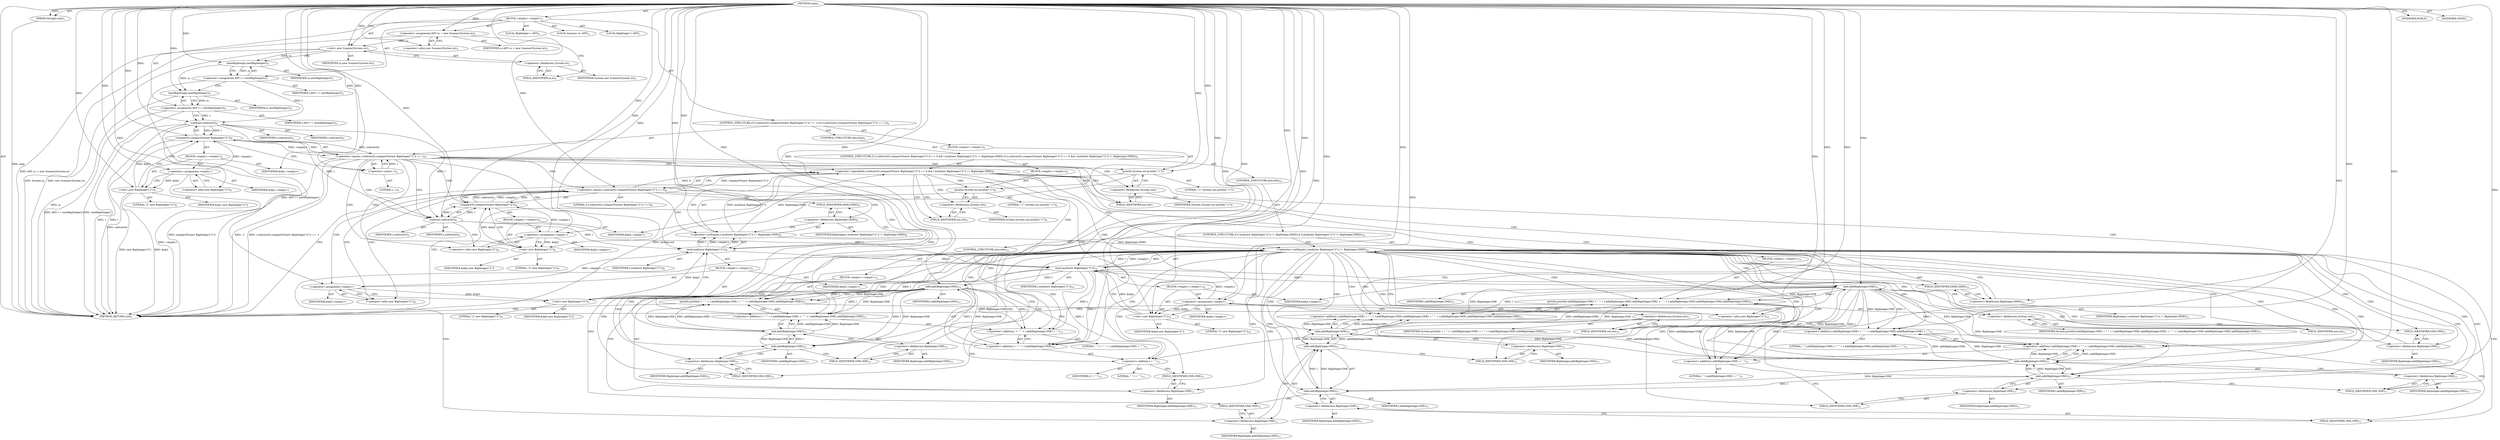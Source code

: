 digraph "main" {  
"19" [label = <(METHOD,main)<SUB>1</SUB>> ]
"20" [label = <(PARAM,String[] args)<SUB>1</SUB>> ]
"21" [label = <(BLOCK,&lt;empty&gt;,&lt;empty&gt;)<SUB>1</SUB>> ]
"4" [label = <(LOCAL,Scanner sc: ANY)<SUB>2</SUB>> ]
"22" [label = <(&lt;operator&gt;.assignment,ANY sc = new Scanner(System.in))<SUB>2</SUB>> ]
"23" [label = <(IDENTIFIER,sc,ANY sc = new Scanner(System.in))<SUB>2</SUB>> ]
"24" [label = <(&lt;operator&gt;.alloc,new Scanner(System.in))<SUB>2</SUB>> ]
"25" [label = <(&lt;init&gt;,new Scanner(System.in))<SUB>2</SUB>> ]
"3" [label = <(IDENTIFIER,sc,new Scanner(System.in))<SUB>2</SUB>> ]
"26" [label = <(&lt;operator&gt;.fieldAccess,System.in)<SUB>2</SUB>> ]
"27" [label = <(IDENTIFIER,System,new Scanner(System.in))<SUB>2</SUB>> ]
"28" [label = <(FIELD_IDENTIFIER,in,in)<SUB>2</SUB>> ]
"29" [label = <(LOCAL,BigInteger l: ANY)<SUB>3</SUB>> ]
"30" [label = <(&lt;operator&gt;.assignment,ANY l = nextBigInteger())<SUB>3</SUB>> ]
"31" [label = <(IDENTIFIER,l,ANY l = nextBigInteger())<SUB>3</SUB>> ]
"32" [label = <(nextBigInteger,nextBigInteger())<SUB>3</SUB>> ]
"33" [label = <(IDENTIFIER,sc,nextBigInteger())<SUB>3</SUB>> ]
"34" [label = <(LOCAL,BigInteger r: ANY)<SUB>4</SUB>> ]
"35" [label = <(&lt;operator&gt;.assignment,ANY r = nextBigInteger())<SUB>4</SUB>> ]
"36" [label = <(IDENTIFIER,r,ANY r = nextBigInteger())<SUB>4</SUB>> ]
"37" [label = <(nextBigInteger,nextBigInteger())<SUB>4</SUB>> ]
"38" [label = <(IDENTIFIER,sc,nextBigInteger())<SUB>4</SUB>> ]
"39" [label = <(CONTROL_STRUCTURE,if (r.subtract(l).compareTo(new BigInteger(&quot;2&quot;)) == -1),if (r.subtract(l).compareTo(new BigInteger(&quot;2&quot;)) == -1))<SUB>6</SUB>> ]
"40" [label = <(&lt;operator&gt;.equals,r.subtract(l).compareTo(new BigInteger(&quot;2&quot;)) == -1)<SUB>6</SUB>> ]
"41" [label = <(compareTo,compareTo(new BigInteger(&quot;2&quot;)))<SUB>6</SUB>> ]
"42" [label = <(subtract,subtract(l))<SUB>6</SUB>> ]
"43" [label = <(IDENTIFIER,r,subtract(l))<SUB>6</SUB>> ]
"44" [label = <(IDENTIFIER,l,subtract(l))<SUB>6</SUB>> ]
"45" [label = <(BLOCK,&lt;empty&gt;,&lt;empty&gt;)<SUB>6</SUB>> ]
"46" [label = <(&lt;operator&gt;.assignment,&lt;empty&gt;)> ]
"47" [label = <(IDENTIFIER,$obj1,&lt;empty&gt;)> ]
"48" [label = <(&lt;operator&gt;.alloc,new BigInteger(&quot;2&quot;))<SUB>6</SUB>> ]
"49" [label = <(&lt;init&gt;,new BigInteger(&quot;2&quot;))<SUB>6</SUB>> ]
"50" [label = <(IDENTIFIER,$obj1,new BigInteger(&quot;2&quot;))> ]
"51" [label = <(LITERAL,&quot;2&quot;,new BigInteger(&quot;2&quot;))<SUB>6</SUB>> ]
"52" [label = <(IDENTIFIER,$obj1,&lt;empty&gt;)> ]
"53" [label = <(&lt;operator&gt;.minus,-1)<SUB>6</SUB>> ]
"54" [label = <(LITERAL,1,-1)<SUB>6</SUB>> ]
"55" [label = <(BLOCK,&lt;empty&gt;,&lt;empty&gt;)<SUB>6</SUB>> ]
"56" [label = <(println,System.out.println(&quot;-1&quot;))<SUB>7</SUB>> ]
"57" [label = <(&lt;operator&gt;.fieldAccess,System.out)<SUB>7</SUB>> ]
"58" [label = <(IDENTIFIER,System,System.out.println(&quot;-1&quot;))<SUB>7</SUB>> ]
"59" [label = <(FIELD_IDENTIFIER,out,out)<SUB>7</SUB>> ]
"60" [label = <(LITERAL,&quot;-1&quot;,System.out.println(&quot;-1&quot;))<SUB>7</SUB>> ]
"61" [label = <(CONTROL_STRUCTURE,else,else)<SUB>8</SUB>> ]
"62" [label = <(CONTROL_STRUCTURE,if (r.subtract(l).compareTo(new BigInteger(&quot;2&quot;)) == 0 &amp;&amp; l.mod(new BigInteger(&quot;2&quot;)) != BigInteger.ZERO),if (r.subtract(l).compareTo(new BigInteger(&quot;2&quot;)) == 0 &amp;&amp; l.mod(new BigInteger(&quot;2&quot;)) != BigInteger.ZERO))<SUB>8</SUB>> ]
"63" [label = <(&lt;operator&gt;.logicalAnd,r.subtract(l).compareTo(new BigInteger(&quot;2&quot;)) == 0 &amp;&amp; l.mod(new BigInteger(&quot;2&quot;)) != BigInteger.ZERO)<SUB>8</SUB>> ]
"64" [label = <(&lt;operator&gt;.equals,r.subtract(l).compareTo(new BigInteger(&quot;2&quot;)) == 0)<SUB>8</SUB>> ]
"65" [label = <(compareTo,compareTo(new BigInteger(&quot;2&quot;)))<SUB>8</SUB>> ]
"66" [label = <(subtract,subtract(l))<SUB>8</SUB>> ]
"67" [label = <(IDENTIFIER,r,subtract(l))<SUB>8</SUB>> ]
"68" [label = <(IDENTIFIER,l,subtract(l))<SUB>8</SUB>> ]
"69" [label = <(BLOCK,&lt;empty&gt;,&lt;empty&gt;)<SUB>8</SUB>> ]
"70" [label = <(&lt;operator&gt;.assignment,&lt;empty&gt;)> ]
"71" [label = <(IDENTIFIER,$obj2,&lt;empty&gt;)> ]
"72" [label = <(&lt;operator&gt;.alloc,new BigInteger(&quot;2&quot;))<SUB>8</SUB>> ]
"73" [label = <(&lt;init&gt;,new BigInteger(&quot;2&quot;))<SUB>8</SUB>> ]
"74" [label = <(IDENTIFIER,$obj2,new BigInteger(&quot;2&quot;))> ]
"75" [label = <(LITERAL,&quot;2&quot;,new BigInteger(&quot;2&quot;))<SUB>8</SUB>> ]
"76" [label = <(IDENTIFIER,$obj2,&lt;empty&gt;)> ]
"77" [label = <(LITERAL,0,r.subtract(l).compareTo(new BigInteger(&quot;2&quot;)) == 0)<SUB>8</SUB>> ]
"78" [label = <(&lt;operator&gt;.notEquals,l.mod(new BigInteger(&quot;2&quot;)) != BigInteger.ZERO)<SUB>8</SUB>> ]
"79" [label = <(mod,mod(new BigInteger(&quot;2&quot;)))<SUB>8</SUB>> ]
"80" [label = <(IDENTIFIER,l,mod(new BigInteger(&quot;2&quot;)))<SUB>8</SUB>> ]
"81" [label = <(BLOCK,&lt;empty&gt;,&lt;empty&gt;)<SUB>8</SUB>> ]
"82" [label = <(&lt;operator&gt;.assignment,&lt;empty&gt;)> ]
"83" [label = <(IDENTIFIER,$obj3,&lt;empty&gt;)> ]
"84" [label = <(&lt;operator&gt;.alloc,new BigInteger(&quot;2&quot;))<SUB>8</SUB>> ]
"85" [label = <(&lt;init&gt;,new BigInteger(&quot;2&quot;))<SUB>8</SUB>> ]
"86" [label = <(IDENTIFIER,$obj3,new BigInteger(&quot;2&quot;))> ]
"87" [label = <(LITERAL,&quot;2&quot;,new BigInteger(&quot;2&quot;))<SUB>8</SUB>> ]
"88" [label = <(IDENTIFIER,$obj3,&lt;empty&gt;)> ]
"89" [label = <(&lt;operator&gt;.fieldAccess,BigInteger.ZERO)<SUB>8</SUB>> ]
"90" [label = <(IDENTIFIER,BigInteger,l.mod(new BigInteger(&quot;2&quot;)) != BigInteger.ZERO)<SUB>8</SUB>> ]
"91" [label = <(FIELD_IDENTIFIER,ZERO,ZERO)<SUB>8</SUB>> ]
"92" [label = <(BLOCK,&lt;empty&gt;,&lt;empty&gt;)<SUB>8</SUB>> ]
"93" [label = <(println,System.out.println(&quot;-1&quot;))<SUB>9</SUB>> ]
"94" [label = <(&lt;operator&gt;.fieldAccess,System.out)<SUB>9</SUB>> ]
"95" [label = <(IDENTIFIER,System,System.out.println(&quot;-1&quot;))<SUB>9</SUB>> ]
"96" [label = <(FIELD_IDENTIFIER,out,out)<SUB>9</SUB>> ]
"97" [label = <(LITERAL,&quot;-1&quot;,System.out.println(&quot;-1&quot;))<SUB>9</SUB>> ]
"98" [label = <(CONTROL_STRUCTURE,else,else)<SUB>10</SUB>> ]
"99" [label = <(CONTROL_STRUCTURE,if (l.mod(new BigInteger(&quot;2&quot;)) != BigInteger.ZERO),if (l.mod(new BigInteger(&quot;2&quot;)) != BigInteger.ZERO))<SUB>10</SUB>> ]
"100" [label = <(&lt;operator&gt;.notEquals,l.mod(new BigInteger(&quot;2&quot;)) != BigInteger.ZERO)<SUB>10</SUB>> ]
"101" [label = <(mod,mod(new BigInteger(&quot;2&quot;)))<SUB>10</SUB>> ]
"102" [label = <(IDENTIFIER,l,mod(new BigInteger(&quot;2&quot;)))<SUB>10</SUB>> ]
"103" [label = <(BLOCK,&lt;empty&gt;,&lt;empty&gt;)<SUB>10</SUB>> ]
"104" [label = <(&lt;operator&gt;.assignment,&lt;empty&gt;)> ]
"105" [label = <(IDENTIFIER,$obj4,&lt;empty&gt;)> ]
"106" [label = <(&lt;operator&gt;.alloc,new BigInteger(&quot;2&quot;))<SUB>10</SUB>> ]
"107" [label = <(&lt;init&gt;,new BigInteger(&quot;2&quot;))<SUB>10</SUB>> ]
"108" [label = <(IDENTIFIER,$obj4,new BigInteger(&quot;2&quot;))> ]
"109" [label = <(LITERAL,&quot;2&quot;,new BigInteger(&quot;2&quot;))<SUB>10</SUB>> ]
"110" [label = <(IDENTIFIER,$obj4,&lt;empty&gt;)> ]
"111" [label = <(&lt;operator&gt;.fieldAccess,BigInteger.ZERO)<SUB>10</SUB>> ]
"112" [label = <(IDENTIFIER,BigInteger,l.mod(new BigInteger(&quot;2&quot;)) != BigInteger.ZERO)<SUB>10</SUB>> ]
"113" [label = <(FIELD_IDENTIFIER,ZERO,ZERO)<SUB>10</SUB>> ]
"114" [label = <(BLOCK,&lt;empty&gt;,&lt;empty&gt;)<SUB>10</SUB>> ]
"115" [label = <(println,println(l.add(BigInteger.ONE) + &quot; &quot; + l.add(BigInteger.ONE).add(BigInteger.ONE) + &quot; &quot; + l.add(BigInteger.ONE).add(BigInteger.ONE).add(BigInteger.ONE)))<SUB>11</SUB>> ]
"116" [label = <(&lt;operator&gt;.fieldAccess,System.out)<SUB>11</SUB>> ]
"117" [label = <(IDENTIFIER,System,println(l.add(BigInteger.ONE) + &quot; &quot; + l.add(BigInteger.ONE).add(BigInteger.ONE) + &quot; &quot; + l.add(BigInteger.ONE).add(BigInteger.ONE).add(BigInteger.ONE)))<SUB>11</SUB>> ]
"118" [label = <(FIELD_IDENTIFIER,out,out)<SUB>11</SUB>> ]
"119" [label = <(&lt;operator&gt;.addition,l.add(BigInteger.ONE) + &quot; &quot; + l.add(BigInteger.ONE).add(BigInteger.ONE) + &quot; &quot; + l.add(BigInteger.ONE).add(BigInteger.ONE).add(BigInteger.ONE))<SUB>11</SUB>> ]
"120" [label = <(&lt;operator&gt;.addition,l.add(BigInteger.ONE) + &quot; &quot; + l.add(BigInteger.ONE).add(BigInteger.ONE) + &quot; &quot;)<SUB>11</SUB>> ]
"121" [label = <(&lt;operator&gt;.addition,l.add(BigInteger.ONE) + &quot; &quot; + l.add(BigInteger.ONE).add(BigInteger.ONE))<SUB>11</SUB>> ]
"122" [label = <(&lt;operator&gt;.addition,l.add(BigInteger.ONE) + &quot; &quot;)<SUB>11</SUB>> ]
"123" [label = <(add,add(BigInteger.ONE))<SUB>11</SUB>> ]
"124" [label = <(IDENTIFIER,l,add(BigInteger.ONE))<SUB>11</SUB>> ]
"125" [label = <(&lt;operator&gt;.fieldAccess,BigInteger.ONE)<SUB>11</SUB>> ]
"126" [label = <(IDENTIFIER,BigInteger,add(BigInteger.ONE))<SUB>11</SUB>> ]
"127" [label = <(FIELD_IDENTIFIER,ONE,ONE)<SUB>11</SUB>> ]
"128" [label = <(LITERAL,&quot; &quot;,l.add(BigInteger.ONE) + &quot; &quot;)<SUB>11</SUB>> ]
"129" [label = <(add,add(BigInteger.ONE))<SUB>11</SUB>> ]
"130" [label = <(add,add(BigInteger.ONE))<SUB>11</SUB>> ]
"131" [label = <(IDENTIFIER,l,add(BigInteger.ONE))<SUB>11</SUB>> ]
"132" [label = <(&lt;operator&gt;.fieldAccess,BigInteger.ONE)<SUB>11</SUB>> ]
"133" [label = <(IDENTIFIER,BigInteger,add(BigInteger.ONE))<SUB>11</SUB>> ]
"134" [label = <(FIELD_IDENTIFIER,ONE,ONE)<SUB>11</SUB>> ]
"135" [label = <(&lt;operator&gt;.fieldAccess,BigInteger.ONE)<SUB>11</SUB>> ]
"136" [label = <(IDENTIFIER,BigInteger,add(BigInteger.ONE))<SUB>11</SUB>> ]
"137" [label = <(FIELD_IDENTIFIER,ONE,ONE)<SUB>11</SUB>> ]
"138" [label = <(LITERAL,&quot; &quot;,l.add(BigInteger.ONE) + &quot; &quot; + l.add(BigInteger.ONE).add(BigInteger.ONE) + &quot; &quot;)<SUB>11</SUB>> ]
"139" [label = <(add,add(BigInteger.ONE))<SUB>11</SUB>> ]
"140" [label = <(add,add(BigInteger.ONE))<SUB>11</SUB>> ]
"141" [label = <(add,add(BigInteger.ONE))<SUB>11</SUB>> ]
"142" [label = <(IDENTIFIER,l,add(BigInteger.ONE))<SUB>11</SUB>> ]
"143" [label = <(&lt;operator&gt;.fieldAccess,BigInteger.ONE)<SUB>11</SUB>> ]
"144" [label = <(IDENTIFIER,BigInteger,add(BigInteger.ONE))<SUB>11</SUB>> ]
"145" [label = <(FIELD_IDENTIFIER,ONE,ONE)<SUB>11</SUB>> ]
"146" [label = <(&lt;operator&gt;.fieldAccess,BigInteger.ONE)<SUB>11</SUB>> ]
"147" [label = <(IDENTIFIER,BigInteger,add(BigInteger.ONE))<SUB>11</SUB>> ]
"148" [label = <(FIELD_IDENTIFIER,ONE,ONE)<SUB>11</SUB>> ]
"149" [label = <(&lt;operator&gt;.fieldAccess,BigInteger.ONE)<SUB>11</SUB>> ]
"150" [label = <(IDENTIFIER,BigInteger,add(BigInteger.ONE))<SUB>11</SUB>> ]
"151" [label = <(FIELD_IDENTIFIER,ONE,ONE)<SUB>11</SUB>> ]
"152" [label = <(CONTROL_STRUCTURE,else,else)<SUB>12</SUB>> ]
"153" [label = <(BLOCK,&lt;empty&gt;,&lt;empty&gt;)<SUB>12</SUB>> ]
"154" [label = <(println,println(l + &quot; &quot; + l.add(BigInteger.ONE) + &quot; &quot; + l.add(BigInteger.ONE).add(BigInteger.ONE)))<SUB>13</SUB>> ]
"155" [label = <(&lt;operator&gt;.fieldAccess,System.out)<SUB>13</SUB>> ]
"156" [label = <(IDENTIFIER,System,println(l + &quot; &quot; + l.add(BigInteger.ONE) + &quot; &quot; + l.add(BigInteger.ONE).add(BigInteger.ONE)))<SUB>13</SUB>> ]
"157" [label = <(FIELD_IDENTIFIER,out,out)<SUB>13</SUB>> ]
"158" [label = <(&lt;operator&gt;.addition,l + &quot; &quot; + l.add(BigInteger.ONE) + &quot; &quot; + l.add(BigInteger.ONE).add(BigInteger.ONE))<SUB>13</SUB>> ]
"159" [label = <(&lt;operator&gt;.addition,l + &quot; &quot; + l.add(BigInteger.ONE) + &quot; &quot;)<SUB>13</SUB>> ]
"160" [label = <(&lt;operator&gt;.addition,l + &quot; &quot; + l.add(BigInteger.ONE))<SUB>13</SUB>> ]
"161" [label = <(&lt;operator&gt;.addition,l + &quot; &quot;)<SUB>13</SUB>> ]
"162" [label = <(IDENTIFIER,l,l + &quot; &quot;)<SUB>13</SUB>> ]
"163" [label = <(LITERAL,&quot; &quot;,l + &quot; &quot;)<SUB>13</SUB>> ]
"164" [label = <(add,add(BigInteger.ONE))<SUB>13</SUB>> ]
"165" [label = <(IDENTIFIER,l,add(BigInteger.ONE))<SUB>13</SUB>> ]
"166" [label = <(&lt;operator&gt;.fieldAccess,BigInteger.ONE)<SUB>13</SUB>> ]
"167" [label = <(IDENTIFIER,BigInteger,add(BigInteger.ONE))<SUB>13</SUB>> ]
"168" [label = <(FIELD_IDENTIFIER,ONE,ONE)<SUB>13</SUB>> ]
"169" [label = <(LITERAL,&quot; &quot;,l + &quot; &quot; + l.add(BigInteger.ONE) + &quot; &quot;)<SUB>13</SUB>> ]
"170" [label = <(add,add(BigInteger.ONE))<SUB>13</SUB>> ]
"171" [label = <(add,add(BigInteger.ONE))<SUB>13</SUB>> ]
"172" [label = <(IDENTIFIER,l,add(BigInteger.ONE))<SUB>13</SUB>> ]
"173" [label = <(&lt;operator&gt;.fieldAccess,BigInteger.ONE)<SUB>13</SUB>> ]
"174" [label = <(IDENTIFIER,BigInteger,add(BigInteger.ONE))<SUB>13</SUB>> ]
"175" [label = <(FIELD_IDENTIFIER,ONE,ONE)<SUB>13</SUB>> ]
"176" [label = <(&lt;operator&gt;.fieldAccess,BigInteger.ONE)<SUB>13</SUB>> ]
"177" [label = <(IDENTIFIER,BigInteger,add(BigInteger.ONE))<SUB>13</SUB>> ]
"178" [label = <(FIELD_IDENTIFIER,ONE,ONE)<SUB>13</SUB>> ]
"179" [label = <(MODIFIER,PUBLIC)> ]
"180" [label = <(MODIFIER,STATIC)> ]
"181" [label = <(METHOD_RETURN,void)<SUB>1</SUB>> ]
  "19" -> "20"  [ label = "AST: "] 
  "19" -> "21"  [ label = "AST: "] 
  "19" -> "179"  [ label = "AST: "] 
  "19" -> "180"  [ label = "AST: "] 
  "19" -> "181"  [ label = "AST: "] 
  "21" -> "4"  [ label = "AST: "] 
  "21" -> "22"  [ label = "AST: "] 
  "21" -> "25"  [ label = "AST: "] 
  "21" -> "29"  [ label = "AST: "] 
  "21" -> "30"  [ label = "AST: "] 
  "21" -> "34"  [ label = "AST: "] 
  "21" -> "35"  [ label = "AST: "] 
  "21" -> "39"  [ label = "AST: "] 
  "22" -> "23"  [ label = "AST: "] 
  "22" -> "24"  [ label = "AST: "] 
  "25" -> "3"  [ label = "AST: "] 
  "25" -> "26"  [ label = "AST: "] 
  "26" -> "27"  [ label = "AST: "] 
  "26" -> "28"  [ label = "AST: "] 
  "30" -> "31"  [ label = "AST: "] 
  "30" -> "32"  [ label = "AST: "] 
  "32" -> "33"  [ label = "AST: "] 
  "35" -> "36"  [ label = "AST: "] 
  "35" -> "37"  [ label = "AST: "] 
  "37" -> "38"  [ label = "AST: "] 
  "39" -> "40"  [ label = "AST: "] 
  "39" -> "55"  [ label = "AST: "] 
  "39" -> "61"  [ label = "AST: "] 
  "40" -> "41"  [ label = "AST: "] 
  "40" -> "53"  [ label = "AST: "] 
  "41" -> "42"  [ label = "AST: "] 
  "41" -> "45"  [ label = "AST: "] 
  "42" -> "43"  [ label = "AST: "] 
  "42" -> "44"  [ label = "AST: "] 
  "45" -> "46"  [ label = "AST: "] 
  "45" -> "49"  [ label = "AST: "] 
  "45" -> "52"  [ label = "AST: "] 
  "46" -> "47"  [ label = "AST: "] 
  "46" -> "48"  [ label = "AST: "] 
  "49" -> "50"  [ label = "AST: "] 
  "49" -> "51"  [ label = "AST: "] 
  "53" -> "54"  [ label = "AST: "] 
  "55" -> "56"  [ label = "AST: "] 
  "56" -> "57"  [ label = "AST: "] 
  "56" -> "60"  [ label = "AST: "] 
  "57" -> "58"  [ label = "AST: "] 
  "57" -> "59"  [ label = "AST: "] 
  "61" -> "62"  [ label = "AST: "] 
  "62" -> "63"  [ label = "AST: "] 
  "62" -> "92"  [ label = "AST: "] 
  "62" -> "98"  [ label = "AST: "] 
  "63" -> "64"  [ label = "AST: "] 
  "63" -> "78"  [ label = "AST: "] 
  "64" -> "65"  [ label = "AST: "] 
  "64" -> "77"  [ label = "AST: "] 
  "65" -> "66"  [ label = "AST: "] 
  "65" -> "69"  [ label = "AST: "] 
  "66" -> "67"  [ label = "AST: "] 
  "66" -> "68"  [ label = "AST: "] 
  "69" -> "70"  [ label = "AST: "] 
  "69" -> "73"  [ label = "AST: "] 
  "69" -> "76"  [ label = "AST: "] 
  "70" -> "71"  [ label = "AST: "] 
  "70" -> "72"  [ label = "AST: "] 
  "73" -> "74"  [ label = "AST: "] 
  "73" -> "75"  [ label = "AST: "] 
  "78" -> "79"  [ label = "AST: "] 
  "78" -> "89"  [ label = "AST: "] 
  "79" -> "80"  [ label = "AST: "] 
  "79" -> "81"  [ label = "AST: "] 
  "81" -> "82"  [ label = "AST: "] 
  "81" -> "85"  [ label = "AST: "] 
  "81" -> "88"  [ label = "AST: "] 
  "82" -> "83"  [ label = "AST: "] 
  "82" -> "84"  [ label = "AST: "] 
  "85" -> "86"  [ label = "AST: "] 
  "85" -> "87"  [ label = "AST: "] 
  "89" -> "90"  [ label = "AST: "] 
  "89" -> "91"  [ label = "AST: "] 
  "92" -> "93"  [ label = "AST: "] 
  "93" -> "94"  [ label = "AST: "] 
  "93" -> "97"  [ label = "AST: "] 
  "94" -> "95"  [ label = "AST: "] 
  "94" -> "96"  [ label = "AST: "] 
  "98" -> "99"  [ label = "AST: "] 
  "99" -> "100"  [ label = "AST: "] 
  "99" -> "114"  [ label = "AST: "] 
  "99" -> "152"  [ label = "AST: "] 
  "100" -> "101"  [ label = "AST: "] 
  "100" -> "111"  [ label = "AST: "] 
  "101" -> "102"  [ label = "AST: "] 
  "101" -> "103"  [ label = "AST: "] 
  "103" -> "104"  [ label = "AST: "] 
  "103" -> "107"  [ label = "AST: "] 
  "103" -> "110"  [ label = "AST: "] 
  "104" -> "105"  [ label = "AST: "] 
  "104" -> "106"  [ label = "AST: "] 
  "107" -> "108"  [ label = "AST: "] 
  "107" -> "109"  [ label = "AST: "] 
  "111" -> "112"  [ label = "AST: "] 
  "111" -> "113"  [ label = "AST: "] 
  "114" -> "115"  [ label = "AST: "] 
  "115" -> "116"  [ label = "AST: "] 
  "115" -> "119"  [ label = "AST: "] 
  "116" -> "117"  [ label = "AST: "] 
  "116" -> "118"  [ label = "AST: "] 
  "119" -> "120"  [ label = "AST: "] 
  "119" -> "139"  [ label = "AST: "] 
  "120" -> "121"  [ label = "AST: "] 
  "120" -> "138"  [ label = "AST: "] 
  "121" -> "122"  [ label = "AST: "] 
  "121" -> "129"  [ label = "AST: "] 
  "122" -> "123"  [ label = "AST: "] 
  "122" -> "128"  [ label = "AST: "] 
  "123" -> "124"  [ label = "AST: "] 
  "123" -> "125"  [ label = "AST: "] 
  "125" -> "126"  [ label = "AST: "] 
  "125" -> "127"  [ label = "AST: "] 
  "129" -> "130"  [ label = "AST: "] 
  "129" -> "135"  [ label = "AST: "] 
  "130" -> "131"  [ label = "AST: "] 
  "130" -> "132"  [ label = "AST: "] 
  "132" -> "133"  [ label = "AST: "] 
  "132" -> "134"  [ label = "AST: "] 
  "135" -> "136"  [ label = "AST: "] 
  "135" -> "137"  [ label = "AST: "] 
  "139" -> "140"  [ label = "AST: "] 
  "139" -> "149"  [ label = "AST: "] 
  "140" -> "141"  [ label = "AST: "] 
  "140" -> "146"  [ label = "AST: "] 
  "141" -> "142"  [ label = "AST: "] 
  "141" -> "143"  [ label = "AST: "] 
  "143" -> "144"  [ label = "AST: "] 
  "143" -> "145"  [ label = "AST: "] 
  "146" -> "147"  [ label = "AST: "] 
  "146" -> "148"  [ label = "AST: "] 
  "149" -> "150"  [ label = "AST: "] 
  "149" -> "151"  [ label = "AST: "] 
  "152" -> "153"  [ label = "AST: "] 
  "153" -> "154"  [ label = "AST: "] 
  "154" -> "155"  [ label = "AST: "] 
  "154" -> "158"  [ label = "AST: "] 
  "155" -> "156"  [ label = "AST: "] 
  "155" -> "157"  [ label = "AST: "] 
  "158" -> "159"  [ label = "AST: "] 
  "158" -> "170"  [ label = "AST: "] 
  "159" -> "160"  [ label = "AST: "] 
  "159" -> "169"  [ label = "AST: "] 
  "160" -> "161"  [ label = "AST: "] 
  "160" -> "164"  [ label = "AST: "] 
  "161" -> "162"  [ label = "AST: "] 
  "161" -> "163"  [ label = "AST: "] 
  "164" -> "165"  [ label = "AST: "] 
  "164" -> "166"  [ label = "AST: "] 
  "166" -> "167"  [ label = "AST: "] 
  "166" -> "168"  [ label = "AST: "] 
  "170" -> "171"  [ label = "AST: "] 
  "170" -> "176"  [ label = "AST: "] 
  "171" -> "172"  [ label = "AST: "] 
  "171" -> "173"  [ label = "AST: "] 
  "173" -> "174"  [ label = "AST: "] 
  "173" -> "175"  [ label = "AST: "] 
  "176" -> "177"  [ label = "AST: "] 
  "176" -> "178"  [ label = "AST: "] 
  "22" -> "28"  [ label = "CFG: "] 
  "25" -> "32"  [ label = "CFG: "] 
  "30" -> "37"  [ label = "CFG: "] 
  "35" -> "42"  [ label = "CFG: "] 
  "24" -> "22"  [ label = "CFG: "] 
  "26" -> "25"  [ label = "CFG: "] 
  "32" -> "30"  [ label = "CFG: "] 
  "37" -> "35"  [ label = "CFG: "] 
  "40" -> "59"  [ label = "CFG: "] 
  "40" -> "66"  [ label = "CFG: "] 
  "28" -> "26"  [ label = "CFG: "] 
  "41" -> "53"  [ label = "CFG: "] 
  "53" -> "40"  [ label = "CFG: "] 
  "56" -> "181"  [ label = "CFG: "] 
  "42" -> "48"  [ label = "CFG: "] 
  "57" -> "56"  [ label = "CFG: "] 
  "63" -> "96"  [ label = "CFG: "] 
  "63" -> "106"  [ label = "CFG: "] 
  "46" -> "49"  [ label = "CFG: "] 
  "49" -> "41"  [ label = "CFG: "] 
  "59" -> "57"  [ label = "CFG: "] 
  "64" -> "63"  [ label = "CFG: "] 
  "64" -> "84"  [ label = "CFG: "] 
  "78" -> "63"  [ label = "CFG: "] 
  "93" -> "181"  [ label = "CFG: "] 
  "48" -> "46"  [ label = "CFG: "] 
  "65" -> "64"  [ label = "CFG: "] 
  "79" -> "91"  [ label = "CFG: "] 
  "89" -> "78"  [ label = "CFG: "] 
  "94" -> "93"  [ label = "CFG: "] 
  "100" -> "118"  [ label = "CFG: "] 
  "100" -> "157"  [ label = "CFG: "] 
  "66" -> "72"  [ label = "CFG: "] 
  "91" -> "89"  [ label = "CFG: "] 
  "96" -> "94"  [ label = "CFG: "] 
  "101" -> "113"  [ label = "CFG: "] 
  "111" -> "100"  [ label = "CFG: "] 
  "115" -> "181"  [ label = "CFG: "] 
  "70" -> "73"  [ label = "CFG: "] 
  "73" -> "65"  [ label = "CFG: "] 
  "82" -> "85"  [ label = "CFG: "] 
  "85" -> "79"  [ label = "CFG: "] 
  "113" -> "111"  [ label = "CFG: "] 
  "116" -> "127"  [ label = "CFG: "] 
  "119" -> "115"  [ label = "CFG: "] 
  "154" -> "181"  [ label = "CFG: "] 
  "72" -> "70"  [ label = "CFG: "] 
  "84" -> "82"  [ label = "CFG: "] 
  "104" -> "107"  [ label = "CFG: "] 
  "107" -> "101"  [ label = "CFG: "] 
  "118" -> "116"  [ label = "CFG: "] 
  "120" -> "145"  [ label = "CFG: "] 
  "139" -> "119"  [ label = "CFG: "] 
  "155" -> "161"  [ label = "CFG: "] 
  "158" -> "154"  [ label = "CFG: "] 
  "106" -> "104"  [ label = "CFG: "] 
  "121" -> "120"  [ label = "CFG: "] 
  "140" -> "151"  [ label = "CFG: "] 
  "149" -> "139"  [ label = "CFG: "] 
  "157" -> "155"  [ label = "CFG: "] 
  "159" -> "175"  [ label = "CFG: "] 
  "170" -> "158"  [ label = "CFG: "] 
  "122" -> "134"  [ label = "CFG: "] 
  "129" -> "121"  [ label = "CFG: "] 
  "141" -> "148"  [ label = "CFG: "] 
  "146" -> "140"  [ label = "CFG: "] 
  "151" -> "149"  [ label = "CFG: "] 
  "160" -> "159"  [ label = "CFG: "] 
  "171" -> "178"  [ label = "CFG: "] 
  "176" -> "170"  [ label = "CFG: "] 
  "123" -> "122"  [ label = "CFG: "] 
  "130" -> "137"  [ label = "CFG: "] 
  "135" -> "129"  [ label = "CFG: "] 
  "143" -> "141"  [ label = "CFG: "] 
  "148" -> "146"  [ label = "CFG: "] 
  "161" -> "168"  [ label = "CFG: "] 
  "164" -> "160"  [ label = "CFG: "] 
  "173" -> "171"  [ label = "CFG: "] 
  "178" -> "176"  [ label = "CFG: "] 
  "125" -> "123"  [ label = "CFG: "] 
  "132" -> "130"  [ label = "CFG: "] 
  "137" -> "135"  [ label = "CFG: "] 
  "145" -> "143"  [ label = "CFG: "] 
  "166" -> "164"  [ label = "CFG: "] 
  "175" -> "173"  [ label = "CFG: "] 
  "127" -> "125"  [ label = "CFG: "] 
  "134" -> "132"  [ label = "CFG: "] 
  "168" -> "166"  [ label = "CFG: "] 
  "19" -> "24"  [ label = "CFG: "] 
  "20" -> "181"  [ label = "DDG: args"] 
  "22" -> "181"  [ label = "DDG: ANY sc = new Scanner(System.in)"] 
  "25" -> "181"  [ label = "DDG: System.in"] 
  "25" -> "181"  [ label = "DDG: new Scanner(System.in)"] 
  "30" -> "181"  [ label = "DDG: ANY l = nextBigInteger()"] 
  "37" -> "181"  [ label = "DDG: sc"] 
  "35" -> "181"  [ label = "DDG: nextBigInteger()"] 
  "35" -> "181"  [ label = "DDG: ANY r = nextBigInteger()"] 
  "42" -> "181"  [ label = "DDG: r"] 
  "42" -> "181"  [ label = "DDG: l"] 
  "41" -> "181"  [ label = "DDG: subtract(l)"] 
  "46" -> "181"  [ label = "DDG: &lt;empty&gt;"] 
  "49" -> "181"  [ label = "DDG: $obj1"] 
  "49" -> "181"  [ label = "DDG: new BigInteger(&quot;2&quot;)"] 
  "40" -> "181"  [ label = "DDG: compareTo(new BigInteger(&quot;2&quot;))"] 
  "40" -> "181"  [ label = "DDG: -1"] 
  "40" -> "181"  [ label = "DDG: r.subtract(l).compareTo(new BigInteger(&quot;2&quot;)) == -1"] 
  "56" -> "181"  [ label = "DDG: System.out"] 
  "19" -> "20"  [ label = "DDG: "] 
  "19" -> "22"  [ label = "DDG: "] 
  "32" -> "30"  [ label = "DDG: sc"] 
  "37" -> "35"  [ label = "DDG: sc"] 
  "22" -> "25"  [ label = "DDG: sc"] 
  "19" -> "25"  [ label = "DDG: "] 
  "25" -> "32"  [ label = "DDG: sc"] 
  "19" -> "32"  [ label = "DDG: "] 
  "32" -> "37"  [ label = "DDG: sc"] 
  "19" -> "37"  [ label = "DDG: "] 
  "41" -> "40"  [ label = "DDG: subtract(l)"] 
  "41" -> "40"  [ label = "DDG: &lt;empty&gt;"] 
  "41" -> "40"  [ label = "DDG: "] 
  "53" -> "40"  [ label = "DDG: 1"] 
  "42" -> "41"  [ label = "DDG: r"] 
  "42" -> "41"  [ label = "DDG: l"] 
  "46" -> "41"  [ label = "DDG: &lt;empty&gt;"] 
  "49" -> "41"  [ label = "DDG: $obj1"] 
  "19" -> "41"  [ label = "DDG: "] 
  "19" -> "53"  [ label = "DDG: "] 
  "19" -> "56"  [ label = "DDG: "] 
  "35" -> "42"  [ label = "DDG: r"] 
  "19" -> "42"  [ label = "DDG: "] 
  "30" -> "42"  [ label = "DDG: l"] 
  "19" -> "46"  [ label = "DDG: "] 
  "19" -> "52"  [ label = "DDG: "] 
  "64" -> "63"  [ label = "DDG: compareTo(new BigInteger(&quot;2&quot;))"] 
  "64" -> "63"  [ label = "DDG: 0"] 
  "78" -> "63"  [ label = "DDG: mod(new BigInteger(&quot;2&quot;))"] 
  "78" -> "63"  [ label = "DDG: BigInteger.ZERO"] 
  "46" -> "49"  [ label = "DDG: $obj1"] 
  "19" -> "49"  [ label = "DDG: "] 
  "65" -> "64"  [ label = "DDG: subtract(l)"] 
  "65" -> "64"  [ label = "DDG: &lt;empty&gt;"] 
  "65" -> "64"  [ label = "DDG: "] 
  "19" -> "64"  [ label = "DDG: "] 
  "79" -> "78"  [ label = "DDG: l"] 
  "79" -> "78"  [ label = "DDG: &lt;empty&gt;"] 
  "79" -> "78"  [ label = "DDG: "] 
  "19" -> "93"  [ label = "DDG: "] 
  "66" -> "65"  [ label = "DDG: r"] 
  "66" -> "65"  [ label = "DDG: l"] 
  "70" -> "65"  [ label = "DDG: &lt;empty&gt;"] 
  "73" -> "65"  [ label = "DDG: $obj2"] 
  "19" -> "65"  [ label = "DDG: "] 
  "66" -> "79"  [ label = "DDG: l"] 
  "19" -> "79"  [ label = "DDG: "] 
  "82" -> "79"  [ label = "DDG: &lt;empty&gt;"] 
  "85" -> "79"  [ label = "DDG: $obj3"] 
  "101" -> "100"  [ label = "DDG: l"] 
  "101" -> "100"  [ label = "DDG: &lt;empty&gt;"] 
  "101" -> "100"  [ label = "DDG: "] 
  "78" -> "100"  [ label = "DDG: BigInteger.ZERO"] 
  "42" -> "66"  [ label = "DDG: r"] 
  "19" -> "66"  [ label = "DDG: "] 
  "42" -> "66"  [ label = "DDG: l"] 
  "19" -> "70"  [ label = "DDG: "] 
  "19" -> "76"  [ label = "DDG: "] 
  "19" -> "82"  [ label = "DDG: "] 
  "19" -> "88"  [ label = "DDG: "] 
  "66" -> "101"  [ label = "DDG: l"] 
  "79" -> "101"  [ label = "DDG: l"] 
  "19" -> "101"  [ label = "DDG: "] 
  "104" -> "101"  [ label = "DDG: &lt;empty&gt;"] 
  "107" -> "101"  [ label = "DDG: $obj4"] 
  "123" -> "115"  [ label = "DDG: l"] 
  "123" -> "115"  [ label = "DDG: BigInteger.ONE"] 
  "19" -> "115"  [ label = "DDG: "] 
  "129" -> "115"  [ label = "DDG: add(BigInteger.ONE)"] 
  "129" -> "115"  [ label = "DDG: BigInteger.ONE"] 
  "139" -> "115"  [ label = "DDG: add(BigInteger.ONE)"] 
  "139" -> "115"  [ label = "DDG: BigInteger.ONE"] 
  "70" -> "73"  [ label = "DDG: $obj2"] 
  "19" -> "73"  [ label = "DDG: "] 
  "82" -> "85"  [ label = "DDG: $obj3"] 
  "19" -> "85"  [ label = "DDG: "] 
  "19" -> "104"  [ label = "DDG: "] 
  "19" -> "110"  [ label = "DDG: "] 
  "123" -> "119"  [ label = "DDG: l"] 
  "123" -> "119"  [ label = "DDG: BigInteger.ONE"] 
  "19" -> "119"  [ label = "DDG: "] 
  "129" -> "119"  [ label = "DDG: add(BigInteger.ONE)"] 
  "129" -> "119"  [ label = "DDG: BigInteger.ONE"] 
  "139" -> "119"  [ label = "DDG: add(BigInteger.ONE)"] 
  "139" -> "119"  [ label = "DDG: BigInteger.ONE"] 
  "101" -> "154"  [ label = "DDG: l"] 
  "19" -> "154"  [ label = "DDG: "] 
  "164" -> "154"  [ label = "DDG: l"] 
  "164" -> "154"  [ label = "DDG: BigInteger.ONE"] 
  "170" -> "154"  [ label = "DDG: add(BigInteger.ONE)"] 
  "170" -> "154"  [ label = "DDG: BigInteger.ONE"] 
  "104" -> "107"  [ label = "DDG: $obj4"] 
  "19" -> "107"  [ label = "DDG: "] 
  "123" -> "120"  [ label = "DDG: l"] 
  "123" -> "120"  [ label = "DDG: BigInteger.ONE"] 
  "19" -> "120"  [ label = "DDG: "] 
  "129" -> "120"  [ label = "DDG: add(BigInteger.ONE)"] 
  "129" -> "120"  [ label = "DDG: BigInteger.ONE"] 
  "140" -> "139"  [ label = "DDG: add(BigInteger.ONE)"] 
  "140" -> "139"  [ label = "DDG: BigInteger.ONE"] 
  "101" -> "158"  [ label = "DDG: l"] 
  "19" -> "158"  [ label = "DDG: "] 
  "164" -> "158"  [ label = "DDG: l"] 
  "164" -> "158"  [ label = "DDG: BigInteger.ONE"] 
  "170" -> "158"  [ label = "DDG: add(BigInteger.ONE)"] 
  "170" -> "158"  [ label = "DDG: BigInteger.ONE"] 
  "123" -> "121"  [ label = "DDG: l"] 
  "123" -> "121"  [ label = "DDG: BigInteger.ONE"] 
  "19" -> "121"  [ label = "DDG: "] 
  "129" -> "121"  [ label = "DDG: add(BigInteger.ONE)"] 
  "129" -> "121"  [ label = "DDG: BigInteger.ONE"] 
  "141" -> "140"  [ label = "DDG: l"] 
  "141" -> "140"  [ label = "DDG: BigInteger.ONE"] 
  "101" -> "159"  [ label = "DDG: l"] 
  "19" -> "159"  [ label = "DDG: "] 
  "164" -> "159"  [ label = "DDG: l"] 
  "164" -> "159"  [ label = "DDG: BigInteger.ONE"] 
  "171" -> "170"  [ label = "DDG: l"] 
  "171" -> "170"  [ label = "DDG: BigInteger.ONE"] 
  "123" -> "122"  [ label = "DDG: l"] 
  "123" -> "122"  [ label = "DDG: BigInteger.ONE"] 
  "19" -> "122"  [ label = "DDG: "] 
  "130" -> "129"  [ label = "DDG: l"] 
  "130" -> "129"  [ label = "DDG: BigInteger.ONE"] 
  "130" -> "141"  [ label = "DDG: l"] 
  "19" -> "141"  [ label = "DDG: "] 
  "129" -> "141"  [ label = "DDG: BigInteger.ONE"] 
  "101" -> "160"  [ label = "DDG: l"] 
  "19" -> "160"  [ label = "DDG: "] 
  "164" -> "160"  [ label = "DDG: l"] 
  "164" -> "160"  [ label = "DDG: BigInteger.ONE"] 
  "164" -> "171"  [ label = "DDG: l"] 
  "19" -> "171"  [ label = "DDG: "] 
  "164" -> "171"  [ label = "DDG: BigInteger.ONE"] 
  "101" -> "123"  [ label = "DDG: l"] 
  "19" -> "123"  [ label = "DDG: "] 
  "123" -> "130"  [ label = "DDG: l"] 
  "19" -> "130"  [ label = "DDG: "] 
  "123" -> "130"  [ label = "DDG: BigInteger.ONE"] 
  "101" -> "161"  [ label = "DDG: l"] 
  "19" -> "161"  [ label = "DDG: "] 
  "19" -> "164"  [ label = "DDG: "] 
  "101" -> "164"  [ label = "DDG: l"] 
  "40" -> "73"  [ label = "CDG: "] 
  "40" -> "64"  [ label = "CDG: "] 
  "40" -> "57"  [ label = "CDG: "] 
  "40" -> "56"  [ label = "CDG: "] 
  "40" -> "59"  [ label = "CDG: "] 
  "40" -> "70"  [ label = "CDG: "] 
  "40" -> "66"  [ label = "CDG: "] 
  "40" -> "72"  [ label = "CDG: "] 
  "40" -> "65"  [ label = "CDG: "] 
  "40" -> "63"  [ label = "CDG: "] 
  "63" -> "107"  [ label = "CDG: "] 
  "63" -> "94"  [ label = "CDG: "] 
  "63" -> "96"  [ label = "CDG: "] 
  "63" -> "113"  [ label = "CDG: "] 
  "63" -> "104"  [ label = "CDG: "] 
  "63" -> "93"  [ label = "CDG: "] 
  "63" -> "101"  [ label = "CDG: "] 
  "63" -> "100"  [ label = "CDG: "] 
  "63" -> "111"  [ label = "CDG: "] 
  "63" -> "106"  [ label = "CDG: "] 
  "64" -> "84"  [ label = "CDG: "] 
  "64" -> "85"  [ label = "CDG: "] 
  "64" -> "91"  [ label = "CDG: "] 
  "64" -> "79"  [ label = "CDG: "] 
  "64" -> "89"  [ label = "CDG: "] 
  "64" -> "82"  [ label = "CDG: "] 
  "64" -> "78"  [ label = "CDG: "] 
  "100" -> "115"  [ label = "CDG: "] 
  "100" -> "120"  [ label = "CDG: "] 
  "100" -> "154"  [ label = "CDG: "] 
  "100" -> "145"  [ label = "CDG: "] 
  "100" -> "146"  [ label = "CDG: "] 
  "100" -> "161"  [ label = "CDG: "] 
  "100" -> "178"  [ label = "CDG: "] 
  "100" -> "149"  [ label = "CDG: "] 
  "100" -> "132"  [ label = "CDG: "] 
  "100" -> "151"  [ label = "CDG: "] 
  "100" -> "119"  [ label = "CDG: "] 
  "100" -> "121"  [ label = "CDG: "] 
  "100" -> "168"  [ label = "CDG: "] 
  "100" -> "170"  [ label = "CDG: "] 
  "100" -> "129"  [ label = "CDG: "] 
  "100" -> "134"  [ label = "CDG: "] 
  "100" -> "148"  [ label = "CDG: "] 
  "100" -> "173"  [ label = "CDG: "] 
  "100" -> "137"  [ label = "CDG: "] 
  "100" -> "130"  [ label = "CDG: "] 
  "100" -> "118"  [ label = "CDG: "] 
  "100" -> "164"  [ label = "CDG: "] 
  "100" -> "127"  [ label = "CDG: "] 
  "100" -> "155"  [ label = "CDG: "] 
  "100" -> "139"  [ label = "CDG: "] 
  "100" -> "158"  [ label = "CDG: "] 
  "100" -> "171"  [ label = "CDG: "] 
  "100" -> "160"  [ label = "CDG: "] 
  "100" -> "141"  [ label = "CDG: "] 
  "100" -> "116"  [ label = "CDG: "] 
  "100" -> "122"  [ label = "CDG: "] 
  "100" -> "166"  [ label = "CDG: "] 
  "100" -> "123"  [ label = "CDG: "] 
  "100" -> "157"  [ label = "CDG: "] 
  "100" -> "159"  [ label = "CDG: "] 
  "100" -> "176"  [ label = "CDG: "] 
  "100" -> "140"  [ label = "CDG: "] 
  "100" -> "143"  [ label = "CDG: "] 
  "100" -> "135"  [ label = "CDG: "] 
  "100" -> "175"  [ label = "CDG: "] 
  "100" -> "125"  [ label = "CDG: "] 
}
